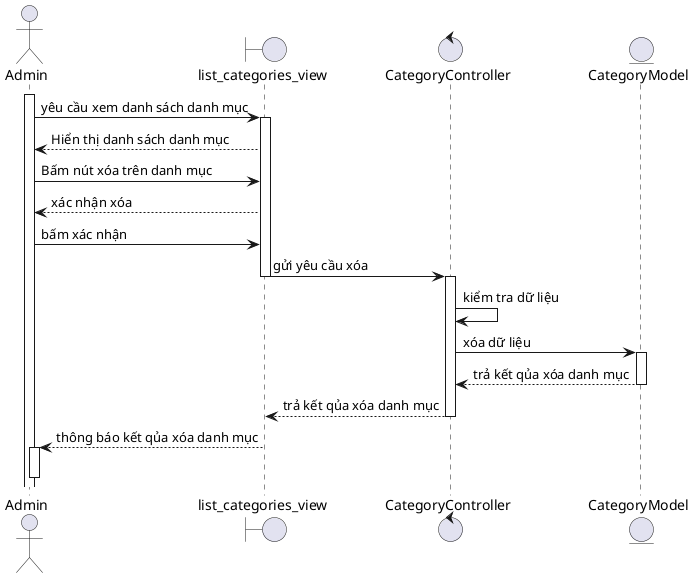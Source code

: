 @startuml
actor Admin
boundary list_categories_view
control CategoryController
entity CategoryModel

activate Admin
Admin -> list_categories_view: yêu cầu xem danh sách danh mục
activate list_categories_view
Admin <-- list_categories_view: Hiển thị danh sách danh mục
Admin -> list_categories_view: Bấm nút xóa trên danh mục
Admin <-- list_categories_view: xác nhận xóa
Admin -> list_categories_view: bấm xác nhận
list_categories_view-> CategoryController: gửi yêu cầu xóa
deactivate list_categories_view
activate CategoryController
CategoryController -> CategoryController : kiểm tra dữ liệu
CategoryController -> CategoryModel : xóa dữ liệu
activate CategoryModel
CategoryModel --> CategoryController : trả kết qủa xóa danh mục
deactivate CategoryModel
list_categories_view <-- CategoryController : trả kết qủa xóa danh mục
deactivate CategoryController
Admin <-- list_categories_view :thông báo kết qủa xóa danh mục
activate Admin
deactivate Admin

@enduml